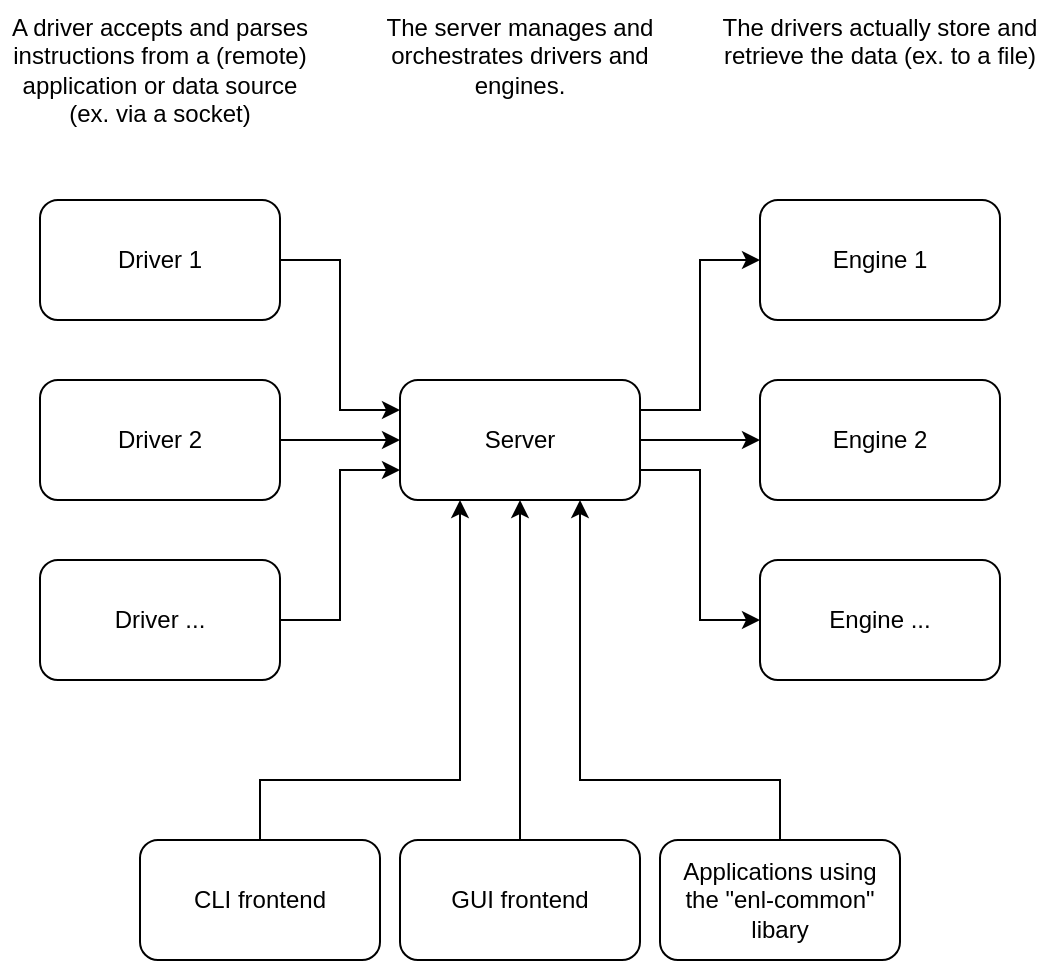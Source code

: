 <mxfile version="13.6.5" type="device"><diagram id="C5RBs43oDa-KdzZeNtuy" name="Page-1"><mxGraphModel dx="1422" dy="770" grid="1" gridSize="10" guides="1" tooltips="1" connect="1" arrows="1" fold="1" page="1" pageScale="1" pageWidth="827" pageHeight="1169" math="0" shadow="0"><root><mxCell id="WIyWlLk6GJQsqaUBKTNV-0"/><mxCell id="WIyWlLk6GJQsqaUBKTNV-1" parent="WIyWlLk6GJQsqaUBKTNV-0"/><mxCell id="G_m3f-YvsI4jy4x4Tru8-14" style="edgeStyle=orthogonalEdgeStyle;rounded=0;orthogonalLoop=1;jettySize=auto;html=1;exitX=1;exitY=0.25;exitDx=0;exitDy=0;entryX=0;entryY=0.5;entryDx=0;entryDy=0;" edge="1" parent="WIyWlLk6GJQsqaUBKTNV-1" source="G_m3f-YvsI4jy4x4Tru8-0" target="G_m3f-YvsI4jy4x4Tru8-10"><mxGeometry relative="1" as="geometry"/></mxCell><mxCell id="G_m3f-YvsI4jy4x4Tru8-15" style="edgeStyle=orthogonalEdgeStyle;rounded=0;orthogonalLoop=1;jettySize=auto;html=1;exitX=1;exitY=0.5;exitDx=0;exitDy=0;entryX=0;entryY=0.5;entryDx=0;entryDy=0;" edge="1" parent="WIyWlLk6GJQsqaUBKTNV-1" source="G_m3f-YvsI4jy4x4Tru8-0" target="G_m3f-YvsI4jy4x4Tru8-11"><mxGeometry relative="1" as="geometry"/></mxCell><mxCell id="G_m3f-YvsI4jy4x4Tru8-16" style="edgeStyle=orthogonalEdgeStyle;rounded=0;orthogonalLoop=1;jettySize=auto;html=1;exitX=1;exitY=0.75;exitDx=0;exitDy=0;entryX=0;entryY=0.5;entryDx=0;entryDy=0;" edge="1" parent="WIyWlLk6GJQsqaUBKTNV-1" source="G_m3f-YvsI4jy4x4Tru8-0" target="G_m3f-YvsI4jy4x4Tru8-12"><mxGeometry relative="1" as="geometry"/></mxCell><mxCell id="G_m3f-YvsI4jy4x4Tru8-0" value="Server" style="rounded=1;whiteSpace=wrap;html=1;" vertex="1" parent="WIyWlLk6GJQsqaUBKTNV-1"><mxGeometry x="300" y="310" width="120" height="60" as="geometry"/></mxCell><mxCell id="G_m3f-YvsI4jy4x4Tru8-8" style="edgeStyle=orthogonalEdgeStyle;rounded=0;orthogonalLoop=1;jettySize=auto;html=1;exitX=1;exitY=0.5;exitDx=0;exitDy=0;entryX=0;entryY=0.25;entryDx=0;entryDy=0;" edge="1" parent="WIyWlLk6GJQsqaUBKTNV-1" source="G_m3f-YvsI4jy4x4Tru8-1" target="G_m3f-YvsI4jy4x4Tru8-0"><mxGeometry relative="1" as="geometry"/></mxCell><mxCell id="G_m3f-YvsI4jy4x4Tru8-1" value="Driver 1" style="rounded=1;whiteSpace=wrap;html=1;" vertex="1" parent="WIyWlLk6GJQsqaUBKTNV-1"><mxGeometry x="120" y="220" width="120" height="60" as="geometry"/></mxCell><mxCell id="G_m3f-YvsI4jy4x4Tru8-6" style="edgeStyle=orthogonalEdgeStyle;rounded=0;orthogonalLoop=1;jettySize=auto;html=1;exitX=1;exitY=0.5;exitDx=0;exitDy=0;" edge="1" parent="WIyWlLk6GJQsqaUBKTNV-1" source="G_m3f-YvsI4jy4x4Tru8-2" target="G_m3f-YvsI4jy4x4Tru8-0"><mxGeometry relative="1" as="geometry"/></mxCell><mxCell id="G_m3f-YvsI4jy4x4Tru8-2" value="&lt;div&gt;Driver 2&lt;/div&gt;" style="rounded=1;whiteSpace=wrap;html=1;" vertex="1" parent="WIyWlLk6GJQsqaUBKTNV-1"><mxGeometry x="120" y="310" width="120" height="60" as="geometry"/></mxCell><mxCell id="G_m3f-YvsI4jy4x4Tru8-9" style="edgeStyle=orthogonalEdgeStyle;rounded=0;orthogonalLoop=1;jettySize=auto;html=1;exitX=1;exitY=0.5;exitDx=0;exitDy=0;entryX=0;entryY=0.75;entryDx=0;entryDy=0;" edge="1" parent="WIyWlLk6GJQsqaUBKTNV-1" source="G_m3f-YvsI4jy4x4Tru8-3" target="G_m3f-YvsI4jy4x4Tru8-0"><mxGeometry relative="1" as="geometry"/></mxCell><mxCell id="G_m3f-YvsI4jy4x4Tru8-3" value="&lt;div&gt;Driver ...&lt;/div&gt;" style="rounded=1;whiteSpace=wrap;html=1;" vertex="1" parent="WIyWlLk6GJQsqaUBKTNV-1"><mxGeometry x="120" y="400" width="120" height="60" as="geometry"/></mxCell><mxCell id="G_m3f-YvsI4jy4x4Tru8-10" value="Engine 1" style="rounded=1;whiteSpace=wrap;html=1;" vertex="1" parent="WIyWlLk6GJQsqaUBKTNV-1"><mxGeometry x="480" y="220" width="120" height="60" as="geometry"/></mxCell><mxCell id="G_m3f-YvsI4jy4x4Tru8-11" value="&lt;div&gt;Engine 2&lt;/div&gt;" style="rounded=1;whiteSpace=wrap;html=1;" vertex="1" parent="WIyWlLk6GJQsqaUBKTNV-1"><mxGeometry x="480" y="310" width="120" height="60" as="geometry"/></mxCell><mxCell id="G_m3f-YvsI4jy4x4Tru8-12" value="&lt;div&gt;Engine ...&lt;/div&gt;" style="rounded=1;whiteSpace=wrap;html=1;" vertex="1" parent="WIyWlLk6GJQsqaUBKTNV-1"><mxGeometry x="480" y="400" width="120" height="60" as="geometry"/></mxCell><mxCell id="G_m3f-YvsI4jy4x4Tru8-17" value="A driver accepts and parses instructions from a (remote) application or data source (ex. via a socket)" style="text;html=1;strokeColor=none;fillColor=none;align=center;verticalAlign=top;whiteSpace=wrap;rounded=0;" vertex="1" parent="WIyWlLk6GJQsqaUBKTNV-1"><mxGeometry x="100" y="120" width="160" height="80" as="geometry"/></mxCell><mxCell id="G_m3f-YvsI4jy4x4Tru8-18" value="The server manages and orchestrates drivers and engines." style="text;html=1;strokeColor=none;fillColor=none;align=center;verticalAlign=top;whiteSpace=wrap;rounded=0;" vertex="1" parent="WIyWlLk6GJQsqaUBKTNV-1"><mxGeometry x="280" y="120" width="160" height="80" as="geometry"/></mxCell><mxCell id="G_m3f-YvsI4jy4x4Tru8-23" style="edgeStyle=orthogonalEdgeStyle;rounded=0;orthogonalLoop=1;jettySize=auto;html=1;exitX=0.5;exitY=0;exitDx=0;exitDy=0;entryX=0.25;entryY=1;entryDx=0;entryDy=0;" edge="1" parent="WIyWlLk6GJQsqaUBKTNV-1" source="G_m3f-YvsI4jy4x4Tru8-20" target="G_m3f-YvsI4jy4x4Tru8-0"><mxGeometry relative="1" as="geometry"><Array as="points"><mxPoint x="230" y="510"/><mxPoint x="330" y="510"/></Array></mxGeometry></mxCell><mxCell id="G_m3f-YvsI4jy4x4Tru8-20" value="CLI frontend" style="rounded=1;whiteSpace=wrap;html=1;" vertex="1" parent="WIyWlLk6GJQsqaUBKTNV-1"><mxGeometry x="170" y="540" width="120" height="60" as="geometry"/></mxCell><mxCell id="G_m3f-YvsI4jy4x4Tru8-24" style="edgeStyle=orthogonalEdgeStyle;rounded=0;orthogonalLoop=1;jettySize=auto;html=1;exitX=0.5;exitY=0;exitDx=0;exitDy=0;entryX=0.5;entryY=1;entryDx=0;entryDy=0;" edge="1" parent="WIyWlLk6GJQsqaUBKTNV-1" source="G_m3f-YvsI4jy4x4Tru8-21" target="G_m3f-YvsI4jy4x4Tru8-0"><mxGeometry relative="1" as="geometry"/></mxCell><mxCell id="G_m3f-YvsI4jy4x4Tru8-21" value="GUI frontend" style="rounded=1;whiteSpace=wrap;html=1;" vertex="1" parent="WIyWlLk6GJQsqaUBKTNV-1"><mxGeometry x="300" y="540" width="120" height="60" as="geometry"/></mxCell><mxCell id="G_m3f-YvsI4jy4x4Tru8-25" style="edgeStyle=orthogonalEdgeStyle;rounded=0;orthogonalLoop=1;jettySize=auto;html=1;exitX=0.5;exitY=0;exitDx=0;exitDy=0;entryX=0.75;entryY=1;entryDx=0;entryDy=0;" edge="1" parent="WIyWlLk6GJQsqaUBKTNV-1" source="G_m3f-YvsI4jy4x4Tru8-22" target="G_m3f-YvsI4jy4x4Tru8-0"><mxGeometry relative="1" as="geometry"><Array as="points"><mxPoint x="490" y="510"/><mxPoint x="390" y="510"/></Array></mxGeometry></mxCell><mxCell id="G_m3f-YvsI4jy4x4Tru8-22" value="Applications using the &quot;enl-common&quot; libary" style="rounded=1;whiteSpace=wrap;html=1;spacingLeft=3;spacingRight=3;" vertex="1" parent="WIyWlLk6GJQsqaUBKTNV-1"><mxGeometry x="430" y="540" width="120" height="60" as="geometry"/></mxCell><mxCell id="G_m3f-YvsI4jy4x4Tru8-26" value="The drivers actually store and retrieve the data (ex. to a file)" style="text;html=1;strokeColor=none;fillColor=none;align=center;verticalAlign=top;whiteSpace=wrap;rounded=0;" vertex="1" parent="WIyWlLk6GJQsqaUBKTNV-1"><mxGeometry x="460" y="120" width="160" height="80" as="geometry"/></mxCell></root></mxGraphModel></diagram></mxfile>